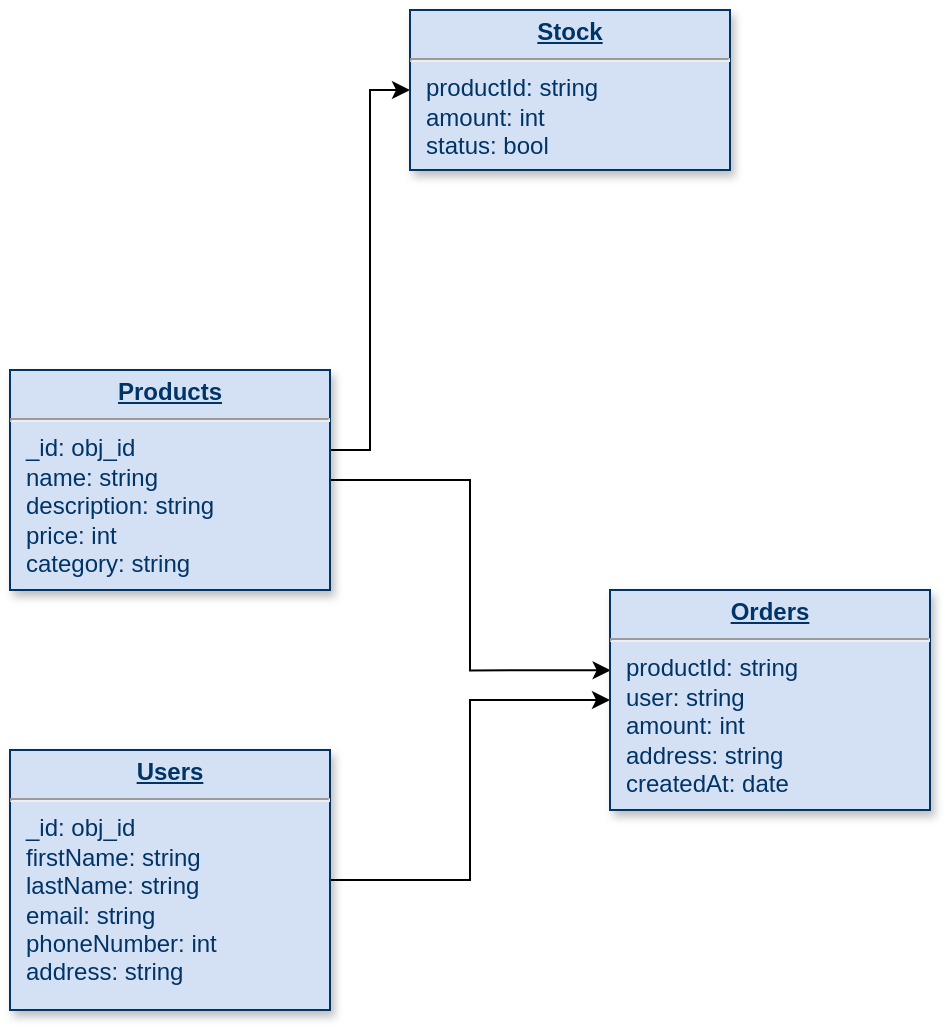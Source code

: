 <mxfile version="20.8.20" type="github">
  <diagram name="Page-1" id="efa7a0a1-bf9b-a30e-e6df-94a7791c09e9">
    <mxGraphModel dx="419" dy="463" grid="1" gridSize="10" guides="1" tooltips="1" connect="1" arrows="1" fold="1" page="1" pageScale="1" pageWidth="826" pageHeight="1169" background="none" math="0" shadow="0">
      <root>
        <mxCell id="0" />
        <mxCell id="1" parent="0" />
        <mxCell id="WCN50W-py1snxlCfUEli-116" style="edgeStyle=orthogonalEdgeStyle;rounded=0;orthogonalLoop=1;jettySize=auto;html=1;entryX=0.002;entryY=0.365;entryDx=0;entryDy=0;entryPerimeter=0;" edge="1" parent="1" source="25" target="WCN50W-py1snxlCfUEli-115">
          <mxGeometry relative="1" as="geometry" />
        </mxCell>
        <mxCell id="WCN50W-py1snxlCfUEli-119" style="edgeStyle=orthogonalEdgeStyle;rounded=0;orthogonalLoop=1;jettySize=auto;html=1;entryX=0;entryY=0.5;entryDx=0;entryDy=0;" edge="1" parent="1" source="25" target="WCN50W-py1snxlCfUEli-118">
          <mxGeometry relative="1" as="geometry">
            <Array as="points">
              <mxPoint x="410" y="230" />
              <mxPoint x="410" y="50" />
            </Array>
          </mxGeometry>
        </mxCell>
        <mxCell id="25" value="&lt;p style=&quot;margin: 0px; margin-top: 4px; text-align: center; text-decoration: underline;&quot;&gt;&lt;b&gt;Products&lt;/b&gt;&lt;/p&gt;&lt;hr&gt;&lt;p style=&quot;margin: 0px; margin-left: 8px;&quot;&gt;_id: obj_id&lt;/p&gt;&lt;p style=&quot;margin: 0px; margin-left: 8px;&quot;&gt;name: string&lt;/p&gt;&lt;p style=&quot;margin: 0px; margin-left: 8px;&quot;&gt;description: string&lt;/p&gt;&lt;p style=&quot;margin: 0px; margin-left: 8px;&quot;&gt;price: int&lt;/p&gt;&lt;p style=&quot;margin: 0px; margin-left: 8px;&quot;&gt;category: string&lt;/p&gt;" style="verticalAlign=top;align=left;overflow=fill;fontSize=12;fontFamily=Helvetica;html=1;strokeColor=#003366;shadow=1;fillColor=#D4E1F5;fontColor=#003366" parent="1" vertex="1">
          <mxGeometry x="230" y="190" width="160" height="110" as="geometry" />
        </mxCell>
        <mxCell id="WCN50W-py1snxlCfUEli-117" style="edgeStyle=orthogonalEdgeStyle;rounded=0;orthogonalLoop=1;jettySize=auto;html=1;entryX=0;entryY=0.5;entryDx=0;entryDy=0;" edge="1" parent="1" source="WCN50W-py1snxlCfUEli-114" target="WCN50W-py1snxlCfUEli-115">
          <mxGeometry relative="1" as="geometry" />
        </mxCell>
        <mxCell id="WCN50W-py1snxlCfUEli-114" value="&lt;p style=&quot;margin: 0px; margin-top: 4px; text-align: center; text-decoration: underline;&quot;&gt;&lt;b&gt;Users&lt;/b&gt;&lt;/p&gt;&lt;hr&gt;&lt;p style=&quot;margin: 0px; margin-left: 8px;&quot;&gt;_id: obj_id&lt;/p&gt;&lt;p style=&quot;margin: 0px; margin-left: 8px;&quot;&gt;firstName: string&lt;/p&gt;&lt;p style=&quot;margin: 0px; margin-left: 8px;&quot;&gt;lastName: string&lt;/p&gt;&lt;p style=&quot;margin: 0px; margin-left: 8px;&quot;&gt;email: string&lt;/p&gt;&lt;p style=&quot;margin: 0px; margin-left: 8px;&quot;&gt;phoneNumber: int&lt;/p&gt;&lt;p style=&quot;margin: 0px; margin-left: 8px;&quot;&gt;address: string&lt;/p&gt;" style="verticalAlign=top;align=left;overflow=fill;fontSize=12;fontFamily=Helvetica;html=1;strokeColor=#003366;shadow=1;fillColor=#D4E1F5;fontColor=#003366" vertex="1" parent="1">
          <mxGeometry x="230" y="380" width="160" height="130" as="geometry" />
        </mxCell>
        <mxCell id="WCN50W-py1snxlCfUEli-115" value="&lt;p style=&quot;margin: 0px; margin-top: 4px; text-align: center; text-decoration: underline;&quot;&gt;&lt;b&gt;Orders&lt;/b&gt;&lt;/p&gt;&lt;hr&gt;&lt;p style=&quot;margin: 0px; margin-left: 8px;&quot;&gt;productId: string&lt;/p&gt;&lt;p style=&quot;margin: 0px; margin-left: 8px;&quot;&gt;user: string&lt;/p&gt;&lt;p style=&quot;margin: 0px; margin-left: 8px;&quot;&gt;amount: int&lt;/p&gt;&lt;p style=&quot;margin: 0px; margin-left: 8px;&quot;&gt;address: string&lt;/p&gt;&lt;p style=&quot;margin: 0px; margin-left: 8px;&quot;&gt;createdAt: date&lt;/p&gt;" style="verticalAlign=top;align=left;overflow=fill;fontSize=12;fontFamily=Helvetica;html=1;strokeColor=#003366;shadow=1;fillColor=#D4E1F5;fontColor=#003366" vertex="1" parent="1">
          <mxGeometry x="530" y="300" width="160" height="110" as="geometry" />
        </mxCell>
        <mxCell id="WCN50W-py1snxlCfUEli-118" value="&lt;p style=&quot;margin: 0px; margin-top: 4px; text-align: center; text-decoration: underline;&quot;&gt;&lt;b&gt;Stock&lt;/b&gt;&lt;/p&gt;&lt;hr&gt;&lt;p style=&quot;margin: 0px; margin-left: 8px;&quot;&gt;productId: string&lt;/p&gt;&lt;p style=&quot;margin: 0px; margin-left: 8px;&quot;&gt;amount: int&lt;/p&gt;&lt;p style=&quot;margin: 0px; margin-left: 8px;&quot;&gt;status: bool&lt;/p&gt;" style="verticalAlign=top;align=left;overflow=fill;fontSize=12;fontFamily=Helvetica;html=1;strokeColor=#003366;shadow=1;fillColor=#D4E1F5;fontColor=#003366" vertex="1" parent="1">
          <mxGeometry x="430" y="10" width="160" height="80" as="geometry" />
        </mxCell>
      </root>
    </mxGraphModel>
  </diagram>
</mxfile>
